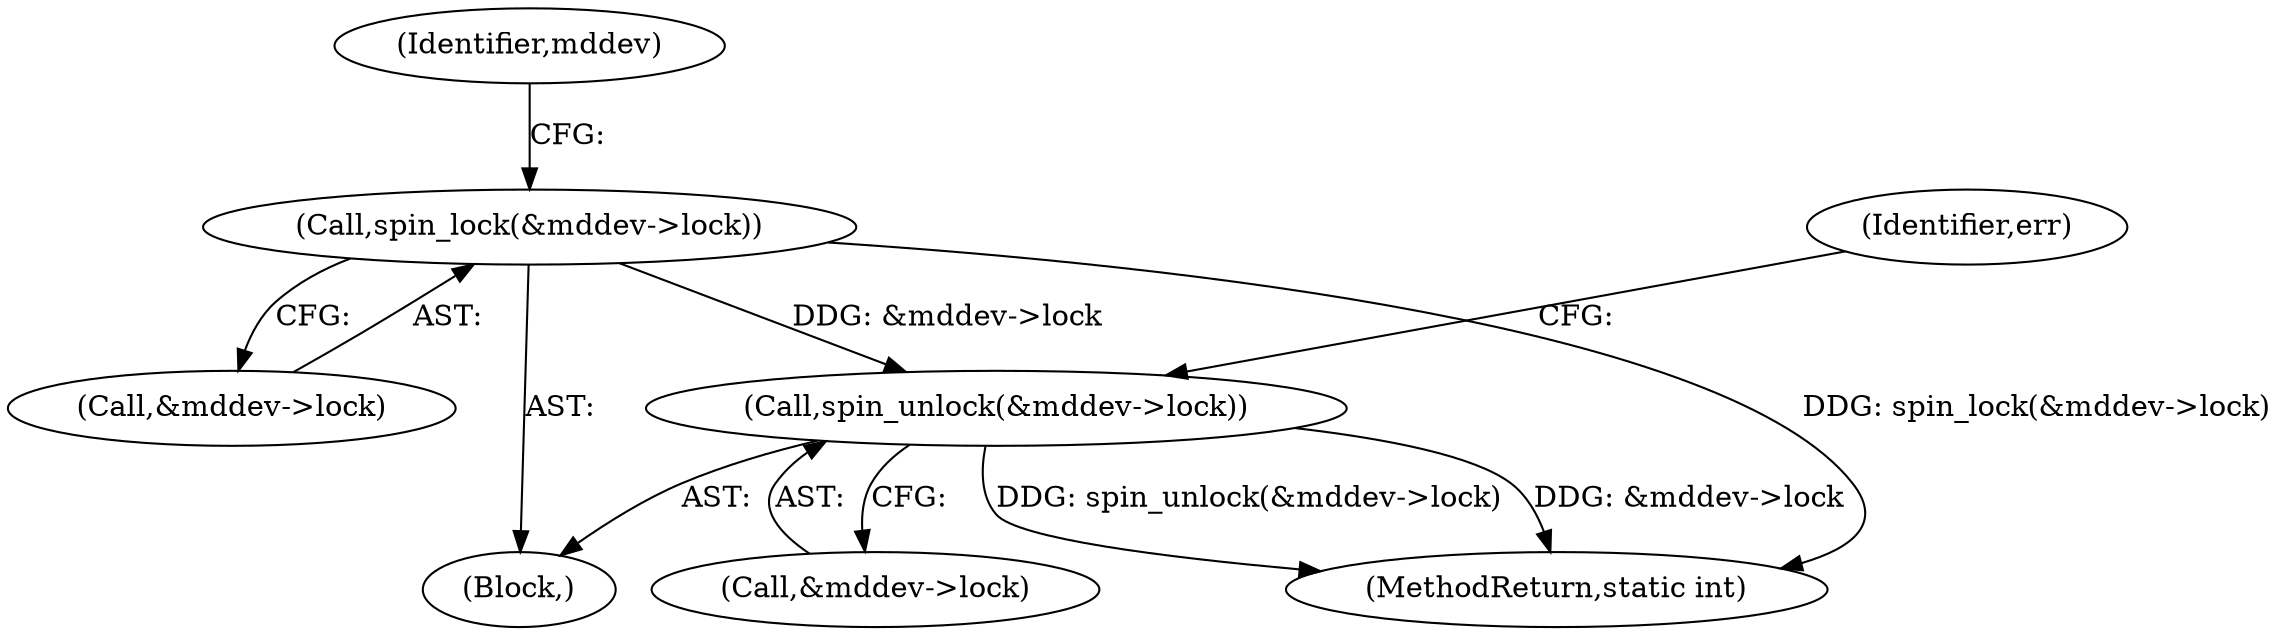 digraph "0_linux_b6878d9e03043695dbf3fa1caa6dfc09db225b16@pointer" {
"1000187" [label="(Call,spin_unlock(&mddev->lock))"];
"1000128" [label="(Call,spin_lock(&mddev->lock))"];
"1000195" [label="(Identifier,err)"];
"1000129" [label="(Call,&mddev->lock)"];
"1000188" [label="(Call,&mddev->lock)"];
"1000128" [label="(Call,spin_lock(&mddev->lock))"];
"1000137" [label="(Identifier,mddev)"];
"1000105" [label="(Block,)"];
"1000187" [label="(Call,spin_unlock(&mddev->lock))"];
"1000211" [label="(MethodReturn,static int)"];
"1000187" -> "1000105"  [label="AST: "];
"1000187" -> "1000188"  [label="CFG: "];
"1000188" -> "1000187"  [label="AST: "];
"1000195" -> "1000187"  [label="CFG: "];
"1000187" -> "1000211"  [label="DDG: &mddev->lock"];
"1000187" -> "1000211"  [label="DDG: spin_unlock(&mddev->lock)"];
"1000128" -> "1000187"  [label="DDG: &mddev->lock"];
"1000128" -> "1000105"  [label="AST: "];
"1000128" -> "1000129"  [label="CFG: "];
"1000129" -> "1000128"  [label="AST: "];
"1000137" -> "1000128"  [label="CFG: "];
"1000128" -> "1000211"  [label="DDG: spin_lock(&mddev->lock)"];
}
